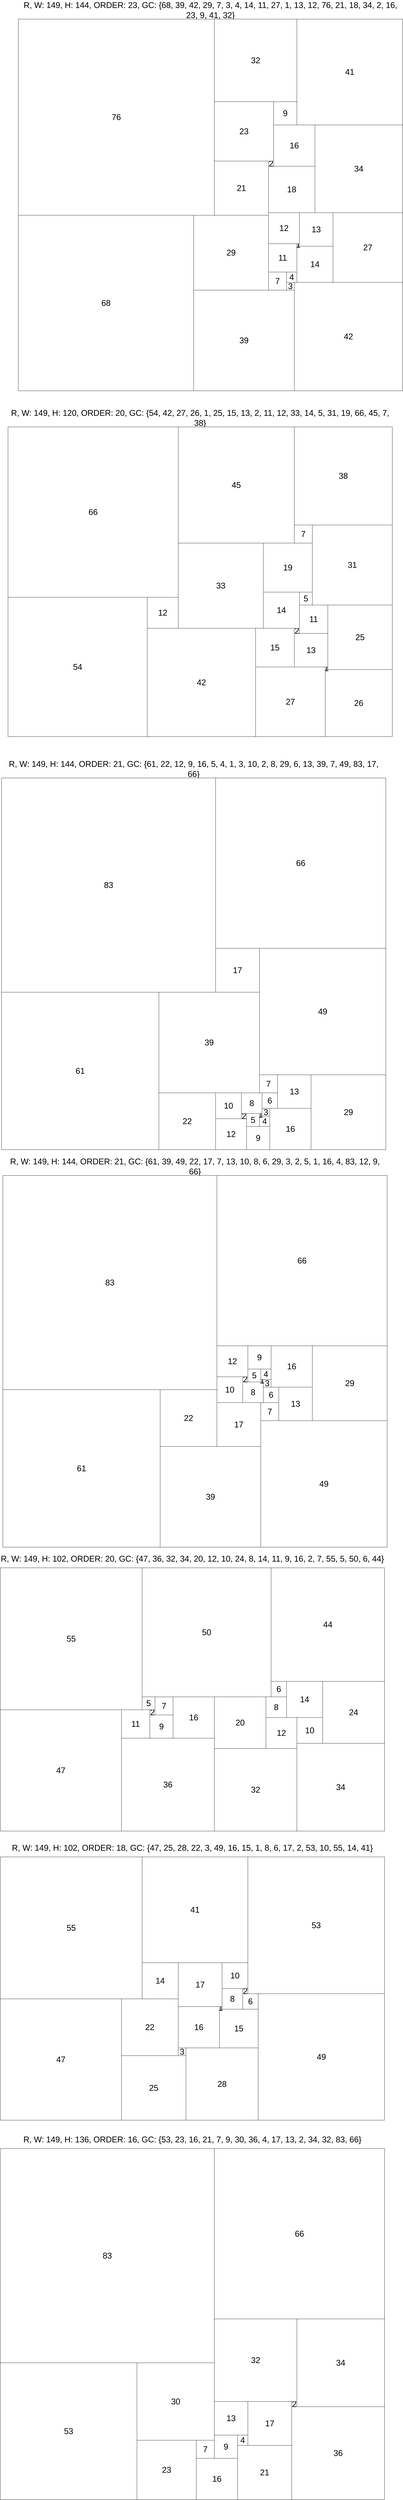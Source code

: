 <mxfile version="21.2.1" type="device">
  <diagram name="Page-1" id="H1nZVYqxkzLZFgEqRADx">
    <mxGraphModel dx="-13637" dy="9163" grid="1" gridSize="10" guides="1" tooltips="1" connect="1" arrows="1" fold="1" page="1" pageScale="1" pageWidth="850" pageHeight="1100" math="0" shadow="0">
      <root>
        <mxCell id="0" />
        <mxCell id="1" parent="0" />
        <mxCell id="AsBp8XiL8Dx4Y6rQVwFH-49" value="R, W: 149, H: 144, ORDER: 23, GC: {68, 39, 42, 29, 7, 3, 4, 14, 11, 27, 1, 13, 12, 76, 21, 18, 34, 2, 16, 23, 9, 41, 32} " style="text;html=1;strokeColor=none;fillColor=none;align=center;verticalAlign=middle;whiteSpace=wrap;rounded=0;fontSize=32;" parent="1" vertex="1">
          <mxGeometry x="17050" y="-4480" width="1490" height="30" as="geometry" />
        </mxCell>
        <mxCell id="AsBp8XiL8Dx4Y6rQVwFH-139" value="R, W: 149, H: 120, ORDER: 20, GC: {54, 42, 27, 26, 1, 25, 15, 13, 2, 11, 12, 33, 14, 5, 31, 19, 66, 45, 7, 38} " style="text;html=1;strokeColor=none;fillColor=none;align=center;verticalAlign=middle;whiteSpace=wrap;rounded=0;fontSize=32;" parent="1" vertex="1">
          <mxGeometry x="17010" y="-2900" width="1490" height="30" as="geometry" />
        </mxCell>
        <mxCell id="AsBp8XiL8Dx4Y6rQVwFH-225" value="R, W: 149, H: 144, ORDER: 21, GC: {61, 22, 12, 9, 16, 5, 4, 1, 3, 10, 2, 8, 29, 6, 13, 39, 7, 49, 83, 17, 66} " style="text;html=1;strokeColor=none;fillColor=none;align=center;verticalAlign=middle;whiteSpace=wrap;rounded=0;fontSize=32;" parent="1" vertex="1">
          <mxGeometry x="16985" y="-1540" width="1490" height="30" as="geometry" />
        </mxCell>
        <mxCell id="AsBp8XiL8Dx4Y6rQVwFH-247" value="R, W: 149, H: 144, ORDER: 21, GC: {61, 39, 49, 22, 17, 7, 13, 10, 8, 6, 29, 3, 2, 5, 1, 16, 4, 83, 12, 9, 66} " style="text;html=1;strokeColor=none;fillColor=none;align=center;verticalAlign=middle;whiteSpace=wrap;rounded=0;fontSize=32;" parent="1" vertex="1">
          <mxGeometry x="16990" width="1490" height="30" as="geometry" />
        </mxCell>
        <mxCell id="AsBp8XiL8Dx4Y6rQVwFH-399" value="R, W: 149, H: 102, ORDER: 20, GC: {47, 36, 32, 34, 20, 12, 10, 24, 8, 14, 11, 9, 16, 2, 7, 55, 5, 50, 6, 44} " style="text;html=1;strokeColor=none;fillColor=none;align=center;verticalAlign=middle;whiteSpace=wrap;rounded=0;fontSize=32;" parent="1" vertex="1">
          <mxGeometry x="16980" y="1520" width="1490" height="30" as="geometry" />
        </mxCell>
        <mxCell id="AsBp8XiL8Dx4Y6rQVwFH-441" value="R, W: 149, H: 102, ORDER: 18, GC: {47, 25, 28, 22, 3, 49, 16, 15, 1, 8, 6, 17, 2, 53, 10, 55, 14, 41} " style="text;html=1;strokeColor=none;fillColor=none;align=center;verticalAlign=middle;whiteSpace=wrap;rounded=0;fontSize=32;" parent="1" vertex="1">
          <mxGeometry x="16980" y="2640" width="1490" height="30" as="geometry" />
        </mxCell>
        <mxCell id="AsBp8XiL8Dx4Y6rQVwFH-534" value="R, W: 149, H: 136, ORDER: 16, GC: {53, 23, 16, 21, 7, 9, 30, 36, 4, 17, 13, 2, 34, 32, 83, 66} " style="text;html=1;strokeColor=none;fillColor=none;align=center;verticalAlign=middle;whiteSpace=wrap;rounded=0;fontSize=32;" parent="1" vertex="1">
          <mxGeometry x="16980" y="3770" width="1490" height="30" as="geometry" />
        </mxCell>
        <mxCell id="KC_nsmwJ1KpU8SBtWkq8-1" value="" style="group;flipV=1;" vertex="1" connectable="0" parent="1">
          <mxGeometry x="17050" y="-4430" width="1490" height="1440" as="geometry" />
        </mxCell>
        <mxCell id="761dnnyQ54j-Cl0NHfQN-50" value="68" style="rounded=0;whiteSpace=wrap;html=1;fontSize=32;" parent="KC_nsmwJ1KpU8SBtWkq8-1" vertex="1">
          <mxGeometry y="760" width="680" height="680" as="geometry" />
        </mxCell>
        <mxCell id="761dnnyQ54j-Cl0NHfQN-51" value="39" style="rounded=0;whiteSpace=wrap;html=1;fontSize=32;" parent="KC_nsmwJ1KpU8SBtWkq8-1" vertex="1">
          <mxGeometry x="680" y="1050" width="390" height="390" as="geometry" />
        </mxCell>
        <mxCell id="761dnnyQ54j-Cl0NHfQN-52" value="42" style="rounded=0;whiteSpace=wrap;html=1;fontSize=32;" parent="KC_nsmwJ1KpU8SBtWkq8-1" vertex="1">
          <mxGeometry x="1070" y="1020" width="420" height="420" as="geometry" />
        </mxCell>
        <mxCell id="761dnnyQ54j-Cl0NHfQN-53" value="29" style="rounded=0;whiteSpace=wrap;html=1;fontSize=32;" parent="KC_nsmwJ1KpU8SBtWkq8-1" vertex="1">
          <mxGeometry x="680" y="760" width="290" height="290" as="geometry" />
        </mxCell>
        <mxCell id="761dnnyQ54j-Cl0NHfQN-54" value="7" style="rounded=0;whiteSpace=wrap;html=1;fontSize=32;" parent="KC_nsmwJ1KpU8SBtWkq8-1" vertex="1">
          <mxGeometry x="970" y="980" width="70" height="70" as="geometry" />
        </mxCell>
        <mxCell id="761dnnyQ54j-Cl0NHfQN-55" value="3" style="rounded=0;whiteSpace=wrap;html=1;fontSize=32;" parent="KC_nsmwJ1KpU8SBtWkq8-1" vertex="1">
          <mxGeometry x="1040" y="1020" width="30" height="30" as="geometry" />
        </mxCell>
        <mxCell id="761dnnyQ54j-Cl0NHfQN-56" value="4" style="rounded=0;whiteSpace=wrap;html=1;fontSize=32;" parent="KC_nsmwJ1KpU8SBtWkq8-1" vertex="1">
          <mxGeometry x="1040" y="980" width="40" height="40" as="geometry" />
        </mxCell>
        <mxCell id="761dnnyQ54j-Cl0NHfQN-57" value="14" style="rounded=0;whiteSpace=wrap;html=1;fontSize=32;" parent="KC_nsmwJ1KpU8SBtWkq8-1" vertex="1">
          <mxGeometry x="1080" y="880" width="140" height="140" as="geometry" />
        </mxCell>
        <mxCell id="761dnnyQ54j-Cl0NHfQN-58" value="11" style="rounded=0;whiteSpace=wrap;html=1;fontSize=32;" parent="KC_nsmwJ1KpU8SBtWkq8-1" vertex="1">
          <mxGeometry x="970" y="870" width="110" height="110" as="geometry" />
        </mxCell>
        <mxCell id="761dnnyQ54j-Cl0NHfQN-59" value="27" style="rounded=0;whiteSpace=wrap;html=1;fontSize=32;" parent="KC_nsmwJ1KpU8SBtWkq8-1" vertex="1">
          <mxGeometry x="1220" y="750" width="270" height="270" as="geometry" />
        </mxCell>
        <mxCell id="761dnnyQ54j-Cl0NHfQN-60" value="1" style="rounded=0;whiteSpace=wrap;html=1;fontSize=32;" parent="KC_nsmwJ1KpU8SBtWkq8-1" vertex="1">
          <mxGeometry x="1080" y="870" width="10" height="10" as="geometry" />
        </mxCell>
        <mxCell id="761dnnyQ54j-Cl0NHfQN-61" value="13" style="rounded=0;whiteSpace=wrap;html=1;fontSize=32;" parent="KC_nsmwJ1KpU8SBtWkq8-1" vertex="1">
          <mxGeometry x="1090" y="750" width="130" height="130" as="geometry" />
        </mxCell>
        <mxCell id="761dnnyQ54j-Cl0NHfQN-62" value="12" style="rounded=0;whiteSpace=wrap;html=1;fontSize=32;" parent="KC_nsmwJ1KpU8SBtWkq8-1" vertex="1">
          <mxGeometry x="970" y="750" width="120" height="120" as="geometry" />
        </mxCell>
        <mxCell id="761dnnyQ54j-Cl0NHfQN-63" value="76" style="rounded=0;whiteSpace=wrap;html=1;fontSize=32;" parent="KC_nsmwJ1KpU8SBtWkq8-1" vertex="1">
          <mxGeometry width="760" height="760" as="geometry" />
        </mxCell>
        <mxCell id="761dnnyQ54j-Cl0NHfQN-64" value="21" style="rounded=0;whiteSpace=wrap;html=1;fontSize=32;" parent="KC_nsmwJ1KpU8SBtWkq8-1" vertex="1">
          <mxGeometry x="760" y="550" width="210" height="210" as="geometry" />
        </mxCell>
        <mxCell id="761dnnyQ54j-Cl0NHfQN-65" value="18" style="rounded=0;whiteSpace=wrap;html=1;fontSize=32;" parent="KC_nsmwJ1KpU8SBtWkq8-1" vertex="1">
          <mxGeometry x="970" y="570" width="180" height="180" as="geometry" />
        </mxCell>
        <mxCell id="761dnnyQ54j-Cl0NHfQN-66" value="34" style="rounded=0;whiteSpace=wrap;html=1;fontSize=32;" parent="KC_nsmwJ1KpU8SBtWkq8-1" vertex="1">
          <mxGeometry x="1150" y="410" width="340" height="340" as="geometry" />
        </mxCell>
        <mxCell id="761dnnyQ54j-Cl0NHfQN-67" value="2" style="rounded=0;whiteSpace=wrap;html=1;fontSize=32;" parent="KC_nsmwJ1KpU8SBtWkq8-1" vertex="1">
          <mxGeometry x="970" y="550" width="20" height="20" as="geometry" />
        </mxCell>
        <mxCell id="761dnnyQ54j-Cl0NHfQN-68" value="16" style="rounded=0;whiteSpace=wrap;html=1;fontSize=32;" parent="KC_nsmwJ1KpU8SBtWkq8-1" vertex="1">
          <mxGeometry x="990" y="410" width="160" height="160" as="geometry" />
        </mxCell>
        <mxCell id="761dnnyQ54j-Cl0NHfQN-69" value="23" style="rounded=0;whiteSpace=wrap;html=1;fontSize=32;" parent="KC_nsmwJ1KpU8SBtWkq8-1" vertex="1">
          <mxGeometry x="760" y="320" width="230" height="230" as="geometry" />
        </mxCell>
        <mxCell id="761dnnyQ54j-Cl0NHfQN-70" value="9" style="rounded=0;whiteSpace=wrap;html=1;fontSize=32;" parent="KC_nsmwJ1KpU8SBtWkq8-1" vertex="1">
          <mxGeometry x="990" y="320" width="90" height="90" as="geometry" />
        </mxCell>
        <mxCell id="761dnnyQ54j-Cl0NHfQN-71" value="41" style="rounded=0;whiteSpace=wrap;html=1;fontSize=32;" parent="KC_nsmwJ1KpU8SBtWkq8-1" vertex="1">
          <mxGeometry x="1080" width="410" height="410" as="geometry" />
        </mxCell>
        <mxCell id="761dnnyQ54j-Cl0NHfQN-72" value="32" style="rounded=0;whiteSpace=wrap;html=1;fontSize=32;" parent="KC_nsmwJ1KpU8SBtWkq8-1" vertex="1">
          <mxGeometry x="760" width="320" height="320" as="geometry" />
        </mxCell>
        <mxCell id="KC_nsmwJ1KpU8SBtWkq8-2" value="" style="group;flipV=1;" vertex="1" connectable="0" parent="1">
          <mxGeometry x="17010" y="-2850" width="1490" height="1200" as="geometry" />
        </mxCell>
        <mxCell id="761dnnyQ54j-Cl0NHfQN-140" value="54" style="rounded=0;whiteSpace=wrap;html=1;fontSize=32;" parent="KC_nsmwJ1KpU8SBtWkq8-2" vertex="1">
          <mxGeometry y="660" width="540" height="540" as="geometry" />
        </mxCell>
        <mxCell id="761dnnyQ54j-Cl0NHfQN-141" value="42" style="rounded=0;whiteSpace=wrap;html=1;fontSize=32;" parent="KC_nsmwJ1KpU8SBtWkq8-2" vertex="1">
          <mxGeometry x="540" y="780" width="420" height="420" as="geometry" />
        </mxCell>
        <mxCell id="761dnnyQ54j-Cl0NHfQN-142" value="27" style="rounded=0;whiteSpace=wrap;html=1;fontSize=32;" parent="KC_nsmwJ1KpU8SBtWkq8-2" vertex="1">
          <mxGeometry x="960" y="930" width="270" height="270" as="geometry" />
        </mxCell>
        <mxCell id="761dnnyQ54j-Cl0NHfQN-143" value="26" style="rounded=0;whiteSpace=wrap;html=1;fontSize=32;" parent="KC_nsmwJ1KpU8SBtWkq8-2" vertex="1">
          <mxGeometry x="1230" y="940" width="260" height="260" as="geometry" />
        </mxCell>
        <mxCell id="761dnnyQ54j-Cl0NHfQN-144" value="1" style="rounded=0;whiteSpace=wrap;html=1;fontSize=32;" parent="KC_nsmwJ1KpU8SBtWkq8-2" vertex="1">
          <mxGeometry x="1230" y="930" width="10" height="10" as="geometry" />
        </mxCell>
        <mxCell id="761dnnyQ54j-Cl0NHfQN-145" value="25" style="rounded=0;whiteSpace=wrap;html=1;fontSize=32;" parent="KC_nsmwJ1KpU8SBtWkq8-2" vertex="1">
          <mxGeometry x="1240" y="690" width="250" height="250" as="geometry" />
        </mxCell>
        <mxCell id="761dnnyQ54j-Cl0NHfQN-146" value="15" style="rounded=0;whiteSpace=wrap;html=1;fontSize=32;" parent="KC_nsmwJ1KpU8SBtWkq8-2" vertex="1">
          <mxGeometry x="960" y="780" width="150" height="150" as="geometry" />
        </mxCell>
        <mxCell id="761dnnyQ54j-Cl0NHfQN-147" value="13" style="rounded=0;whiteSpace=wrap;html=1;fontSize=32;" parent="KC_nsmwJ1KpU8SBtWkq8-2" vertex="1">
          <mxGeometry x="1110" y="800" width="130" height="130" as="geometry" />
        </mxCell>
        <mxCell id="761dnnyQ54j-Cl0NHfQN-148" value="2" style="rounded=0;whiteSpace=wrap;html=1;fontSize=32;" parent="KC_nsmwJ1KpU8SBtWkq8-2" vertex="1">
          <mxGeometry x="1110" y="780" width="20" height="20" as="geometry" />
        </mxCell>
        <mxCell id="761dnnyQ54j-Cl0NHfQN-149" value="11" style="rounded=0;whiteSpace=wrap;html=1;fontSize=32;" parent="KC_nsmwJ1KpU8SBtWkq8-2" vertex="1">
          <mxGeometry x="1130" y="690" width="110" height="110" as="geometry" />
        </mxCell>
        <mxCell id="761dnnyQ54j-Cl0NHfQN-150" value="12" style="rounded=0;whiteSpace=wrap;html=1;fontSize=32;" parent="KC_nsmwJ1KpU8SBtWkq8-2" vertex="1">
          <mxGeometry x="540" y="660" width="120" height="120" as="geometry" />
        </mxCell>
        <mxCell id="761dnnyQ54j-Cl0NHfQN-151" value="33" style="rounded=0;whiteSpace=wrap;html=1;fontSize=32;" parent="KC_nsmwJ1KpU8SBtWkq8-2" vertex="1">
          <mxGeometry x="660" y="450" width="330" height="330" as="geometry" />
        </mxCell>
        <mxCell id="761dnnyQ54j-Cl0NHfQN-152" value="14" style="rounded=0;whiteSpace=wrap;html=1;fontSize=32;" parent="KC_nsmwJ1KpU8SBtWkq8-2" vertex="1">
          <mxGeometry x="990" y="640" width="140" height="140" as="geometry" />
        </mxCell>
        <mxCell id="761dnnyQ54j-Cl0NHfQN-153" value="5" style="rounded=0;whiteSpace=wrap;html=1;fontSize=32;" parent="KC_nsmwJ1KpU8SBtWkq8-2" vertex="1">
          <mxGeometry x="1130" y="640" width="50" height="50" as="geometry" />
        </mxCell>
        <mxCell id="761dnnyQ54j-Cl0NHfQN-154" value="31" style="rounded=0;whiteSpace=wrap;html=1;fontSize=32;" parent="KC_nsmwJ1KpU8SBtWkq8-2" vertex="1">
          <mxGeometry x="1180" y="380" width="310" height="310" as="geometry" />
        </mxCell>
        <mxCell id="761dnnyQ54j-Cl0NHfQN-155" value="19" style="rounded=0;whiteSpace=wrap;html=1;fontSize=32;" parent="KC_nsmwJ1KpU8SBtWkq8-2" vertex="1">
          <mxGeometry x="990" y="450" width="190" height="190" as="geometry" />
        </mxCell>
        <mxCell id="761dnnyQ54j-Cl0NHfQN-156" value="66" style="rounded=0;whiteSpace=wrap;html=1;fontSize=32;" parent="KC_nsmwJ1KpU8SBtWkq8-2" vertex="1">
          <mxGeometry width="660" height="660" as="geometry" />
        </mxCell>
        <mxCell id="761dnnyQ54j-Cl0NHfQN-157" value="45" style="rounded=0;whiteSpace=wrap;html=1;fontSize=32;" parent="KC_nsmwJ1KpU8SBtWkq8-2" vertex="1">
          <mxGeometry x="660" width="450" height="450" as="geometry" />
        </mxCell>
        <mxCell id="761dnnyQ54j-Cl0NHfQN-158" value="7" style="rounded=0;whiteSpace=wrap;html=1;fontSize=32;" parent="KC_nsmwJ1KpU8SBtWkq8-2" vertex="1">
          <mxGeometry x="1110" y="380" width="70" height="70" as="geometry" />
        </mxCell>
        <mxCell id="761dnnyQ54j-Cl0NHfQN-159" value="38" style="rounded=0;whiteSpace=wrap;html=1;fontSize=32;" parent="KC_nsmwJ1KpU8SBtWkq8-2" vertex="1">
          <mxGeometry x="1110" width="380" height="380" as="geometry" />
        </mxCell>
        <mxCell id="KC_nsmwJ1KpU8SBtWkq8-3" value="" style="group;flipV=1;" vertex="1" connectable="0" parent="1">
          <mxGeometry x="16985" y="-1490" width="1490" height="1440" as="geometry" />
        </mxCell>
        <mxCell id="761dnnyQ54j-Cl0NHfQN-226" value="61" style="rounded=0;whiteSpace=wrap;html=1;fontSize=32;" parent="KC_nsmwJ1KpU8SBtWkq8-3" vertex="1">
          <mxGeometry y="830" width="610" height="610" as="geometry" />
        </mxCell>
        <mxCell id="761dnnyQ54j-Cl0NHfQN-227" value="22" style="rounded=0;whiteSpace=wrap;html=1;fontSize=32;" parent="KC_nsmwJ1KpU8SBtWkq8-3" vertex="1">
          <mxGeometry x="610" y="1220" width="220" height="220" as="geometry" />
        </mxCell>
        <mxCell id="761dnnyQ54j-Cl0NHfQN-228" value="12" style="rounded=0;whiteSpace=wrap;html=1;fontSize=32;" parent="KC_nsmwJ1KpU8SBtWkq8-3" vertex="1">
          <mxGeometry x="830" y="1320" width="120" height="120" as="geometry" />
        </mxCell>
        <mxCell id="761dnnyQ54j-Cl0NHfQN-229" value="9" style="rounded=0;whiteSpace=wrap;html=1;fontSize=32;" parent="KC_nsmwJ1KpU8SBtWkq8-3" vertex="1">
          <mxGeometry x="950" y="1350" width="90" height="90" as="geometry" />
        </mxCell>
        <mxCell id="761dnnyQ54j-Cl0NHfQN-230" value="16" style="rounded=0;whiteSpace=wrap;html=1;fontSize=32;" parent="KC_nsmwJ1KpU8SBtWkq8-3" vertex="1">
          <mxGeometry x="1040" y="1280" width="160" height="160" as="geometry" />
        </mxCell>
        <mxCell id="761dnnyQ54j-Cl0NHfQN-231" value="5" style="rounded=0;whiteSpace=wrap;html=1;fontSize=32;" parent="KC_nsmwJ1KpU8SBtWkq8-3" vertex="1">
          <mxGeometry x="950" y="1300" width="50" height="50" as="geometry" />
        </mxCell>
        <mxCell id="761dnnyQ54j-Cl0NHfQN-232" value="4" style="rounded=0;whiteSpace=wrap;html=1;fontSize=32;" parent="KC_nsmwJ1KpU8SBtWkq8-3" vertex="1">
          <mxGeometry x="1000" y="1310" width="40" height="40" as="geometry" />
        </mxCell>
        <mxCell id="761dnnyQ54j-Cl0NHfQN-233" value="1" style="rounded=0;whiteSpace=wrap;html=1;fontSize=32;" parent="KC_nsmwJ1KpU8SBtWkq8-3" vertex="1">
          <mxGeometry x="1000" y="1300" width="10" height="10" as="geometry" />
        </mxCell>
        <mxCell id="761dnnyQ54j-Cl0NHfQN-234" value="3" style="rounded=0;whiteSpace=wrap;html=1;fontSize=32;" parent="KC_nsmwJ1KpU8SBtWkq8-3" vertex="1">
          <mxGeometry x="1010" y="1280" width="30" height="30" as="geometry" />
        </mxCell>
        <mxCell id="761dnnyQ54j-Cl0NHfQN-235" value="10" style="rounded=0;whiteSpace=wrap;html=1;fontSize=32;" parent="KC_nsmwJ1KpU8SBtWkq8-3" vertex="1">
          <mxGeometry x="830" y="1220" width="100" height="100" as="geometry" />
        </mxCell>
        <mxCell id="761dnnyQ54j-Cl0NHfQN-236" value="2" style="rounded=0;whiteSpace=wrap;html=1;fontSize=32;" parent="KC_nsmwJ1KpU8SBtWkq8-3" vertex="1">
          <mxGeometry x="930" y="1300" width="20" height="20" as="geometry" />
        </mxCell>
        <mxCell id="761dnnyQ54j-Cl0NHfQN-237" value="8" style="rounded=0;whiteSpace=wrap;html=1;fontSize=32;" parent="KC_nsmwJ1KpU8SBtWkq8-3" vertex="1">
          <mxGeometry x="930" y="1220" width="80" height="80" as="geometry" />
        </mxCell>
        <mxCell id="761dnnyQ54j-Cl0NHfQN-238" value="29" style="rounded=0;whiteSpace=wrap;html=1;fontSize=32;" parent="KC_nsmwJ1KpU8SBtWkq8-3" vertex="1">
          <mxGeometry x="1200" y="1150" width="290" height="290" as="geometry" />
        </mxCell>
        <mxCell id="761dnnyQ54j-Cl0NHfQN-239" value="6" style="rounded=0;whiteSpace=wrap;html=1;fontSize=32;" parent="KC_nsmwJ1KpU8SBtWkq8-3" vertex="1">
          <mxGeometry x="1010" y="1220" width="60" height="60" as="geometry" />
        </mxCell>
        <mxCell id="761dnnyQ54j-Cl0NHfQN-240" value="13" style="rounded=0;whiteSpace=wrap;html=1;fontSize=32;" parent="KC_nsmwJ1KpU8SBtWkq8-3" vertex="1">
          <mxGeometry x="1070" y="1150" width="130" height="130" as="geometry" />
        </mxCell>
        <mxCell id="761dnnyQ54j-Cl0NHfQN-241" value="39" style="rounded=0;whiteSpace=wrap;html=1;fontSize=32;" parent="KC_nsmwJ1KpU8SBtWkq8-3" vertex="1">
          <mxGeometry x="610" y="830" width="390" height="390" as="geometry" />
        </mxCell>
        <mxCell id="761dnnyQ54j-Cl0NHfQN-242" value="7" style="rounded=0;whiteSpace=wrap;html=1;fontSize=32;" parent="KC_nsmwJ1KpU8SBtWkq8-3" vertex="1">
          <mxGeometry x="1000" y="1150" width="70" height="70" as="geometry" />
        </mxCell>
        <mxCell id="761dnnyQ54j-Cl0NHfQN-243" value="49" style="rounded=0;whiteSpace=wrap;html=1;fontSize=32;" parent="KC_nsmwJ1KpU8SBtWkq8-3" vertex="1">
          <mxGeometry x="1000" y="660" width="490" height="490" as="geometry" />
        </mxCell>
        <mxCell id="761dnnyQ54j-Cl0NHfQN-244" value="83" style="rounded=0;whiteSpace=wrap;html=1;fontSize=32;" parent="KC_nsmwJ1KpU8SBtWkq8-3" vertex="1">
          <mxGeometry width="830" height="830" as="geometry" />
        </mxCell>
        <mxCell id="761dnnyQ54j-Cl0NHfQN-245" value="17" style="rounded=0;whiteSpace=wrap;html=1;fontSize=32;" parent="KC_nsmwJ1KpU8SBtWkq8-3" vertex="1">
          <mxGeometry x="830" y="660" width="170" height="170" as="geometry" />
        </mxCell>
        <mxCell id="761dnnyQ54j-Cl0NHfQN-246" value="66" style="rounded=0;whiteSpace=wrap;html=1;fontSize=32;" parent="KC_nsmwJ1KpU8SBtWkq8-3" vertex="1">
          <mxGeometry x="830" width="660" height="660" as="geometry" />
        </mxCell>
        <mxCell id="KC_nsmwJ1KpU8SBtWkq8-4" value="" style="group;flipV=1;" vertex="1" connectable="0" parent="1">
          <mxGeometry x="16990" y="50" width="1490" height="1440" as="geometry" />
        </mxCell>
        <mxCell id="761dnnyQ54j-Cl0NHfQN-248" value="61" style="rounded=0;whiteSpace=wrap;html=1;fontSize=32;" parent="KC_nsmwJ1KpU8SBtWkq8-4" vertex="1">
          <mxGeometry y="830" width="610" height="610" as="geometry" />
        </mxCell>
        <mxCell id="761dnnyQ54j-Cl0NHfQN-249" value="39" style="rounded=0;whiteSpace=wrap;html=1;fontSize=32;" parent="KC_nsmwJ1KpU8SBtWkq8-4" vertex="1">
          <mxGeometry x="610" y="1050" width="390" height="390" as="geometry" />
        </mxCell>
        <mxCell id="761dnnyQ54j-Cl0NHfQN-250" value="49" style="rounded=0;whiteSpace=wrap;html=1;fontSize=32;" parent="KC_nsmwJ1KpU8SBtWkq8-4" vertex="1">
          <mxGeometry x="1000" y="950" width="490" height="490" as="geometry" />
        </mxCell>
        <mxCell id="761dnnyQ54j-Cl0NHfQN-251" value="22" style="rounded=0;whiteSpace=wrap;html=1;fontSize=32;" parent="KC_nsmwJ1KpU8SBtWkq8-4" vertex="1">
          <mxGeometry x="610" y="830" width="220" height="220" as="geometry" />
        </mxCell>
        <mxCell id="761dnnyQ54j-Cl0NHfQN-252" value="17" style="rounded=0;whiteSpace=wrap;html=1;fontSize=32;" parent="KC_nsmwJ1KpU8SBtWkq8-4" vertex="1">
          <mxGeometry x="830" y="880" width="170" height="170" as="geometry" />
        </mxCell>
        <mxCell id="761dnnyQ54j-Cl0NHfQN-253" value="7" style="rounded=0;whiteSpace=wrap;html=1;fontSize=32;" parent="KC_nsmwJ1KpU8SBtWkq8-4" vertex="1">
          <mxGeometry x="1000" y="880" width="70" height="70" as="geometry" />
        </mxCell>
        <mxCell id="761dnnyQ54j-Cl0NHfQN-254" value="13" style="rounded=0;whiteSpace=wrap;html=1;fontSize=32;" parent="KC_nsmwJ1KpU8SBtWkq8-4" vertex="1">
          <mxGeometry x="1070" y="820" width="130" height="130" as="geometry" />
        </mxCell>
        <mxCell id="761dnnyQ54j-Cl0NHfQN-255" value="10" style="rounded=0;whiteSpace=wrap;html=1;fontSize=32;" parent="KC_nsmwJ1KpU8SBtWkq8-4" vertex="1">
          <mxGeometry x="830" y="780" width="100" height="100" as="geometry" />
        </mxCell>
        <mxCell id="761dnnyQ54j-Cl0NHfQN-256" value="8" style="rounded=0;whiteSpace=wrap;html=1;fontSize=32;" parent="KC_nsmwJ1KpU8SBtWkq8-4" vertex="1">
          <mxGeometry x="930" y="800" width="80" height="80" as="geometry" />
        </mxCell>
        <mxCell id="761dnnyQ54j-Cl0NHfQN-257" value="6" style="rounded=0;whiteSpace=wrap;html=1;fontSize=32;" parent="KC_nsmwJ1KpU8SBtWkq8-4" vertex="1">
          <mxGeometry x="1010" y="820" width="60" height="60" as="geometry" />
        </mxCell>
        <mxCell id="761dnnyQ54j-Cl0NHfQN-258" value="29" style="rounded=0;whiteSpace=wrap;html=1;fontSize=32;" parent="KC_nsmwJ1KpU8SBtWkq8-4" vertex="1">
          <mxGeometry x="1200" y="660" width="290" height="290" as="geometry" />
        </mxCell>
        <mxCell id="761dnnyQ54j-Cl0NHfQN-259" value="3" style="rounded=0;whiteSpace=wrap;html=1;fontSize=32;" parent="KC_nsmwJ1KpU8SBtWkq8-4" vertex="1">
          <mxGeometry x="1010" y="790" width="30" height="30" as="geometry" />
        </mxCell>
        <mxCell id="761dnnyQ54j-Cl0NHfQN-260" value="2" style="rounded=0;whiteSpace=wrap;html=1;fontSize=32;" parent="KC_nsmwJ1KpU8SBtWkq8-4" vertex="1">
          <mxGeometry x="930" y="780" width="20" height="20" as="geometry" />
        </mxCell>
        <mxCell id="761dnnyQ54j-Cl0NHfQN-261" value="5" style="rounded=0;whiteSpace=wrap;html=1;fontSize=32;" parent="KC_nsmwJ1KpU8SBtWkq8-4" vertex="1">
          <mxGeometry x="950" y="750" width="50" height="50" as="geometry" />
        </mxCell>
        <mxCell id="761dnnyQ54j-Cl0NHfQN-262" value="1" style="rounded=0;whiteSpace=wrap;html=1;fontSize=32;" parent="KC_nsmwJ1KpU8SBtWkq8-4" vertex="1">
          <mxGeometry x="1000" y="790" width="10" height="10" as="geometry" />
        </mxCell>
        <mxCell id="761dnnyQ54j-Cl0NHfQN-263" value="16" style="rounded=0;whiteSpace=wrap;html=1;fontSize=32;" parent="KC_nsmwJ1KpU8SBtWkq8-4" vertex="1">
          <mxGeometry x="1040" y="660" width="160" height="160" as="geometry" />
        </mxCell>
        <mxCell id="761dnnyQ54j-Cl0NHfQN-264" value="4" style="rounded=0;whiteSpace=wrap;html=1;fontSize=32;" parent="KC_nsmwJ1KpU8SBtWkq8-4" vertex="1">
          <mxGeometry x="1000" y="750" width="40" height="40" as="geometry" />
        </mxCell>
        <mxCell id="761dnnyQ54j-Cl0NHfQN-265" value="83" style="rounded=0;whiteSpace=wrap;html=1;fontSize=32;" parent="KC_nsmwJ1KpU8SBtWkq8-4" vertex="1">
          <mxGeometry width="830" height="830" as="geometry" />
        </mxCell>
        <mxCell id="761dnnyQ54j-Cl0NHfQN-266" value="12" style="rounded=0;whiteSpace=wrap;html=1;fontSize=32;" parent="KC_nsmwJ1KpU8SBtWkq8-4" vertex="1">
          <mxGeometry x="830" y="660" width="120" height="120" as="geometry" />
        </mxCell>
        <mxCell id="761dnnyQ54j-Cl0NHfQN-267" value="9" style="rounded=0;whiteSpace=wrap;html=1;fontSize=32;" parent="KC_nsmwJ1KpU8SBtWkq8-4" vertex="1">
          <mxGeometry x="950" y="660" width="90" height="90" as="geometry" />
        </mxCell>
        <mxCell id="761dnnyQ54j-Cl0NHfQN-268" value="66" style="rounded=0;whiteSpace=wrap;html=1;fontSize=32;" parent="KC_nsmwJ1KpU8SBtWkq8-4" vertex="1">
          <mxGeometry x="830" width="660" height="660" as="geometry" />
        </mxCell>
        <mxCell id="KC_nsmwJ1KpU8SBtWkq8-5" value="" style="group;flipV=1;" vertex="1" connectable="0" parent="1">
          <mxGeometry x="16980" y="1570" width="1490" height="1020" as="geometry" />
        </mxCell>
        <mxCell id="761dnnyQ54j-Cl0NHfQN-400" value="47" style="rounded=0;whiteSpace=wrap;html=1;fontSize=32;" parent="KC_nsmwJ1KpU8SBtWkq8-5" vertex="1">
          <mxGeometry y="550" width="470" height="470" as="geometry" />
        </mxCell>
        <mxCell id="761dnnyQ54j-Cl0NHfQN-401" value="36" style="rounded=0;whiteSpace=wrap;html=1;fontSize=32;" parent="KC_nsmwJ1KpU8SBtWkq8-5" vertex="1">
          <mxGeometry x="470" y="660" width="360" height="360" as="geometry" />
        </mxCell>
        <mxCell id="761dnnyQ54j-Cl0NHfQN-402" value="32" style="rounded=0;whiteSpace=wrap;html=1;fontSize=32;" parent="KC_nsmwJ1KpU8SBtWkq8-5" vertex="1">
          <mxGeometry x="830" y="700" width="320" height="320" as="geometry" />
        </mxCell>
        <mxCell id="761dnnyQ54j-Cl0NHfQN-403" value="34" style="rounded=0;whiteSpace=wrap;html=1;fontSize=32;" parent="KC_nsmwJ1KpU8SBtWkq8-5" vertex="1">
          <mxGeometry x="1150" y="680" width="340" height="340" as="geometry" />
        </mxCell>
        <mxCell id="761dnnyQ54j-Cl0NHfQN-404" value="20" style="rounded=0;whiteSpace=wrap;html=1;fontSize=32;" parent="KC_nsmwJ1KpU8SBtWkq8-5" vertex="1">
          <mxGeometry x="830" y="500" width="200" height="200" as="geometry" />
        </mxCell>
        <mxCell id="761dnnyQ54j-Cl0NHfQN-405" value="12" style="rounded=0;whiteSpace=wrap;html=1;fontSize=32;" parent="KC_nsmwJ1KpU8SBtWkq8-5" vertex="1">
          <mxGeometry x="1030" y="580" width="120" height="120" as="geometry" />
        </mxCell>
        <mxCell id="761dnnyQ54j-Cl0NHfQN-406" value="10" style="rounded=0;whiteSpace=wrap;html=1;fontSize=32;" parent="KC_nsmwJ1KpU8SBtWkq8-5" vertex="1">
          <mxGeometry x="1150" y="580" width="100" height="100" as="geometry" />
        </mxCell>
        <mxCell id="761dnnyQ54j-Cl0NHfQN-407" value="24" style="rounded=0;whiteSpace=wrap;html=1;fontSize=32;" parent="KC_nsmwJ1KpU8SBtWkq8-5" vertex="1">
          <mxGeometry x="1250" y="440" width="240" height="240" as="geometry" />
        </mxCell>
        <mxCell id="761dnnyQ54j-Cl0NHfQN-408" value="8" style="rounded=0;whiteSpace=wrap;html=1;fontSize=32;" parent="KC_nsmwJ1KpU8SBtWkq8-5" vertex="1">
          <mxGeometry x="1030" y="500" width="80" height="80" as="geometry" />
        </mxCell>
        <mxCell id="761dnnyQ54j-Cl0NHfQN-409" value="14" style="rounded=0;whiteSpace=wrap;html=1;fontSize=32;" parent="KC_nsmwJ1KpU8SBtWkq8-5" vertex="1">
          <mxGeometry x="1110" y="440" width="140" height="140" as="geometry" />
        </mxCell>
        <mxCell id="761dnnyQ54j-Cl0NHfQN-410" value="11" style="rounded=0;whiteSpace=wrap;html=1;fontSize=32;" parent="KC_nsmwJ1KpU8SBtWkq8-5" vertex="1">
          <mxGeometry x="470" y="550" width="110" height="110" as="geometry" />
        </mxCell>
        <mxCell id="761dnnyQ54j-Cl0NHfQN-411" value="9" style="rounded=0;whiteSpace=wrap;html=1;fontSize=32;" parent="KC_nsmwJ1KpU8SBtWkq8-5" vertex="1">
          <mxGeometry x="580" y="570" width="90" height="90" as="geometry" />
        </mxCell>
        <mxCell id="761dnnyQ54j-Cl0NHfQN-412" value="16" style="rounded=0;whiteSpace=wrap;html=1;fontSize=32;" parent="KC_nsmwJ1KpU8SBtWkq8-5" vertex="1">
          <mxGeometry x="670" y="500" width="160" height="160" as="geometry" />
        </mxCell>
        <mxCell id="761dnnyQ54j-Cl0NHfQN-413" value="2" style="rounded=0;whiteSpace=wrap;html=1;fontSize=32;" parent="KC_nsmwJ1KpU8SBtWkq8-5" vertex="1">
          <mxGeometry x="580" y="550" width="20" height="20" as="geometry" />
        </mxCell>
        <mxCell id="761dnnyQ54j-Cl0NHfQN-414" value="7" style="rounded=0;whiteSpace=wrap;html=1;fontSize=32;" parent="KC_nsmwJ1KpU8SBtWkq8-5" vertex="1">
          <mxGeometry x="600" y="500" width="70" height="70" as="geometry" />
        </mxCell>
        <mxCell id="761dnnyQ54j-Cl0NHfQN-415" value="55" style="rounded=0;whiteSpace=wrap;html=1;fontSize=32;" parent="KC_nsmwJ1KpU8SBtWkq8-5" vertex="1">
          <mxGeometry width="550" height="550" as="geometry" />
        </mxCell>
        <mxCell id="761dnnyQ54j-Cl0NHfQN-416" value="5" style="rounded=0;whiteSpace=wrap;html=1;fontSize=32;" parent="KC_nsmwJ1KpU8SBtWkq8-5" vertex="1">
          <mxGeometry x="550" y="500" width="50" height="50" as="geometry" />
        </mxCell>
        <mxCell id="761dnnyQ54j-Cl0NHfQN-417" value="50" style="rounded=0;whiteSpace=wrap;html=1;fontSize=32;" parent="KC_nsmwJ1KpU8SBtWkq8-5" vertex="1">
          <mxGeometry x="550" width="500" height="500" as="geometry" />
        </mxCell>
        <mxCell id="761dnnyQ54j-Cl0NHfQN-418" value="6" style="rounded=0;whiteSpace=wrap;html=1;fontSize=32;" parent="KC_nsmwJ1KpU8SBtWkq8-5" vertex="1">
          <mxGeometry x="1050" y="440" width="60" height="60" as="geometry" />
        </mxCell>
        <mxCell id="761dnnyQ54j-Cl0NHfQN-419" value="44" style="rounded=0;whiteSpace=wrap;html=1;fontSize=32;" parent="KC_nsmwJ1KpU8SBtWkq8-5" vertex="1">
          <mxGeometry x="1050" width="440" height="440" as="geometry" />
        </mxCell>
        <mxCell id="KC_nsmwJ1KpU8SBtWkq8-6" value="" style="group;flipV=1;" vertex="1" connectable="0" parent="1">
          <mxGeometry x="16980" y="2690" width="1490" height="1020" as="geometry" />
        </mxCell>
        <mxCell id="761dnnyQ54j-Cl0NHfQN-442" value="47" style="rounded=0;whiteSpace=wrap;html=1;fontSize=32;" parent="KC_nsmwJ1KpU8SBtWkq8-6" vertex="1">
          <mxGeometry y="550" width="470" height="470" as="geometry" />
        </mxCell>
        <mxCell id="761dnnyQ54j-Cl0NHfQN-443" value="25" style="rounded=0;whiteSpace=wrap;html=1;fontSize=32;" parent="KC_nsmwJ1KpU8SBtWkq8-6" vertex="1">
          <mxGeometry x="470" y="770" width="250" height="250" as="geometry" />
        </mxCell>
        <mxCell id="761dnnyQ54j-Cl0NHfQN-444" value="28" style="rounded=0;whiteSpace=wrap;html=1;fontSize=32;" parent="KC_nsmwJ1KpU8SBtWkq8-6" vertex="1">
          <mxGeometry x="720" y="740" width="280" height="280" as="geometry" />
        </mxCell>
        <mxCell id="761dnnyQ54j-Cl0NHfQN-445" value="22" style="rounded=0;whiteSpace=wrap;html=1;fontSize=32;" parent="KC_nsmwJ1KpU8SBtWkq8-6" vertex="1">
          <mxGeometry x="470" y="550" width="220" height="220" as="geometry" />
        </mxCell>
        <mxCell id="761dnnyQ54j-Cl0NHfQN-446" value="3" style="rounded=0;whiteSpace=wrap;html=1;fontSize=32;" parent="KC_nsmwJ1KpU8SBtWkq8-6" vertex="1">
          <mxGeometry x="690" y="740" width="30" height="30" as="geometry" />
        </mxCell>
        <mxCell id="761dnnyQ54j-Cl0NHfQN-447" value="49" style="rounded=0;whiteSpace=wrap;html=1;fontSize=32;" parent="KC_nsmwJ1KpU8SBtWkq8-6" vertex="1">
          <mxGeometry x="1000" y="530" width="490" height="490" as="geometry" />
        </mxCell>
        <mxCell id="761dnnyQ54j-Cl0NHfQN-448" value="16" style="rounded=0;whiteSpace=wrap;html=1;fontSize=32;" parent="KC_nsmwJ1KpU8SBtWkq8-6" vertex="1">
          <mxGeometry x="690" y="580" width="160" height="160" as="geometry" />
        </mxCell>
        <mxCell id="761dnnyQ54j-Cl0NHfQN-449" value="15" style="rounded=0;whiteSpace=wrap;html=1;fontSize=32;" parent="KC_nsmwJ1KpU8SBtWkq8-6" vertex="1">
          <mxGeometry x="850" y="590" width="150" height="150" as="geometry" />
        </mxCell>
        <mxCell id="761dnnyQ54j-Cl0NHfQN-450" value="1" style="rounded=0;whiteSpace=wrap;html=1;fontSize=32;" parent="KC_nsmwJ1KpU8SBtWkq8-6" vertex="1">
          <mxGeometry x="850" y="580" width="10" height="10" as="geometry" />
        </mxCell>
        <mxCell id="761dnnyQ54j-Cl0NHfQN-451" value="8" style="rounded=0;whiteSpace=wrap;html=1;fontSize=32;" parent="KC_nsmwJ1KpU8SBtWkq8-6" vertex="1">
          <mxGeometry x="860" y="510" width="80" height="80" as="geometry" />
        </mxCell>
        <mxCell id="761dnnyQ54j-Cl0NHfQN-452" value="6" style="rounded=0;whiteSpace=wrap;html=1;fontSize=32;" parent="KC_nsmwJ1KpU8SBtWkq8-6" vertex="1">
          <mxGeometry x="940" y="530" width="60" height="60" as="geometry" />
        </mxCell>
        <mxCell id="761dnnyQ54j-Cl0NHfQN-453" value="17" style="rounded=0;whiteSpace=wrap;html=1;fontSize=32;" parent="KC_nsmwJ1KpU8SBtWkq8-6" vertex="1">
          <mxGeometry x="690" y="410" width="170" height="170" as="geometry" />
        </mxCell>
        <mxCell id="761dnnyQ54j-Cl0NHfQN-454" value="2" style="rounded=0;whiteSpace=wrap;html=1;fontSize=32;" parent="KC_nsmwJ1KpU8SBtWkq8-6" vertex="1">
          <mxGeometry x="940" y="510" width="20" height="20" as="geometry" />
        </mxCell>
        <mxCell id="761dnnyQ54j-Cl0NHfQN-455" value="53" style="rounded=0;whiteSpace=wrap;html=1;fontSize=32;" parent="KC_nsmwJ1KpU8SBtWkq8-6" vertex="1">
          <mxGeometry x="960" width="530" height="530" as="geometry" />
        </mxCell>
        <mxCell id="761dnnyQ54j-Cl0NHfQN-456" value="10" style="rounded=0;whiteSpace=wrap;html=1;fontSize=32;" parent="KC_nsmwJ1KpU8SBtWkq8-6" vertex="1">
          <mxGeometry x="860" y="410" width="100" height="100" as="geometry" />
        </mxCell>
        <mxCell id="761dnnyQ54j-Cl0NHfQN-457" value="55" style="rounded=0;whiteSpace=wrap;html=1;fontSize=32;" parent="KC_nsmwJ1KpU8SBtWkq8-6" vertex="1">
          <mxGeometry width="550" height="550" as="geometry" />
        </mxCell>
        <mxCell id="761dnnyQ54j-Cl0NHfQN-458" value="14" style="rounded=0;whiteSpace=wrap;html=1;fontSize=32;" parent="KC_nsmwJ1KpU8SBtWkq8-6" vertex="1">
          <mxGeometry x="550" y="410" width="140" height="140" as="geometry" />
        </mxCell>
        <mxCell id="761dnnyQ54j-Cl0NHfQN-459" value="41" style="rounded=0;whiteSpace=wrap;html=1;fontSize=32;" parent="KC_nsmwJ1KpU8SBtWkq8-6" vertex="1">
          <mxGeometry x="550" width="410" height="410" as="geometry" />
        </mxCell>
        <mxCell id="KC_nsmwJ1KpU8SBtWkq8-7" value="" style="group;flipV=1;" vertex="1" connectable="0" parent="1">
          <mxGeometry x="16980" y="3820" width="1490" height="1360" as="geometry" />
        </mxCell>
        <mxCell id="761dnnyQ54j-Cl0NHfQN-535" value="53" style="rounded=0;whiteSpace=wrap;html=1;fontSize=32;" parent="KC_nsmwJ1KpU8SBtWkq8-7" vertex="1">
          <mxGeometry y="830" width="530" height="530" as="geometry" />
        </mxCell>
        <mxCell id="761dnnyQ54j-Cl0NHfQN-536" value="23" style="rounded=0;whiteSpace=wrap;html=1;fontSize=32;" parent="KC_nsmwJ1KpU8SBtWkq8-7" vertex="1">
          <mxGeometry x="530" y="1130" width="230" height="230" as="geometry" />
        </mxCell>
        <mxCell id="761dnnyQ54j-Cl0NHfQN-537" value="16" style="rounded=0;whiteSpace=wrap;html=1;fontSize=32;" parent="KC_nsmwJ1KpU8SBtWkq8-7" vertex="1">
          <mxGeometry x="760" y="1200" width="160" height="160" as="geometry" />
        </mxCell>
        <mxCell id="761dnnyQ54j-Cl0NHfQN-538" value="21" style="rounded=0;whiteSpace=wrap;html=1;fontSize=32;" parent="KC_nsmwJ1KpU8SBtWkq8-7" vertex="1">
          <mxGeometry x="920" y="1150" width="210" height="210" as="geometry" />
        </mxCell>
        <mxCell id="761dnnyQ54j-Cl0NHfQN-539" value="7" style="rounded=0;whiteSpace=wrap;html=1;fontSize=32;" parent="KC_nsmwJ1KpU8SBtWkq8-7" vertex="1">
          <mxGeometry x="760" y="1130" width="70" height="70" as="geometry" />
        </mxCell>
        <mxCell id="761dnnyQ54j-Cl0NHfQN-540" value="9" style="rounded=0;whiteSpace=wrap;html=1;fontSize=32;" parent="KC_nsmwJ1KpU8SBtWkq8-7" vertex="1">
          <mxGeometry x="830" y="1110" width="90" height="90" as="geometry" />
        </mxCell>
        <mxCell id="761dnnyQ54j-Cl0NHfQN-541" value="30" style="rounded=0;whiteSpace=wrap;html=1;fontSize=32;" parent="KC_nsmwJ1KpU8SBtWkq8-7" vertex="1">
          <mxGeometry x="530" y="830" width="300" height="300" as="geometry" />
        </mxCell>
        <mxCell id="761dnnyQ54j-Cl0NHfQN-542" value="36" style="rounded=0;whiteSpace=wrap;html=1;fontSize=32;" parent="KC_nsmwJ1KpU8SBtWkq8-7" vertex="1">
          <mxGeometry x="1130" y="1000" width="360" height="360" as="geometry" />
        </mxCell>
        <mxCell id="761dnnyQ54j-Cl0NHfQN-543" value="4" style="rounded=0;whiteSpace=wrap;html=1;fontSize=32;" parent="KC_nsmwJ1KpU8SBtWkq8-7" vertex="1">
          <mxGeometry x="920" y="1110" width="40" height="40" as="geometry" />
        </mxCell>
        <mxCell id="761dnnyQ54j-Cl0NHfQN-544" value="17" style="rounded=0;whiteSpace=wrap;html=1;fontSize=32;" parent="KC_nsmwJ1KpU8SBtWkq8-7" vertex="1">
          <mxGeometry x="960" y="980" width="170" height="170" as="geometry" />
        </mxCell>
        <mxCell id="761dnnyQ54j-Cl0NHfQN-545" value="13" style="rounded=0;whiteSpace=wrap;html=1;fontSize=32;" parent="KC_nsmwJ1KpU8SBtWkq8-7" vertex="1">
          <mxGeometry x="830" y="980" width="130" height="130" as="geometry" />
        </mxCell>
        <mxCell id="761dnnyQ54j-Cl0NHfQN-546" value="2" style="rounded=0;whiteSpace=wrap;html=1;fontSize=32;" parent="KC_nsmwJ1KpU8SBtWkq8-7" vertex="1">
          <mxGeometry x="1130" y="980" width="20" height="20" as="geometry" />
        </mxCell>
        <mxCell id="761dnnyQ54j-Cl0NHfQN-547" value="34" style="rounded=0;whiteSpace=wrap;html=1;fontSize=32;" parent="KC_nsmwJ1KpU8SBtWkq8-7" vertex="1">
          <mxGeometry x="1150" y="660" width="340" height="340" as="geometry" />
        </mxCell>
        <mxCell id="761dnnyQ54j-Cl0NHfQN-548" value="32" style="rounded=0;whiteSpace=wrap;html=1;fontSize=32;" parent="KC_nsmwJ1KpU8SBtWkq8-7" vertex="1">
          <mxGeometry x="830" y="660" width="320" height="320" as="geometry" />
        </mxCell>
        <mxCell id="761dnnyQ54j-Cl0NHfQN-549" value="83" style="rounded=0;whiteSpace=wrap;html=1;fontSize=32;" parent="KC_nsmwJ1KpU8SBtWkq8-7" vertex="1">
          <mxGeometry width="830" height="830" as="geometry" />
        </mxCell>
        <mxCell id="761dnnyQ54j-Cl0NHfQN-550" value="66" style="rounded=0;whiteSpace=wrap;html=1;fontSize=32;" parent="KC_nsmwJ1KpU8SBtWkq8-7" vertex="1">
          <mxGeometry x="830" width="660" height="660" as="geometry" />
        </mxCell>
      </root>
    </mxGraphModel>
  </diagram>
</mxfile>
